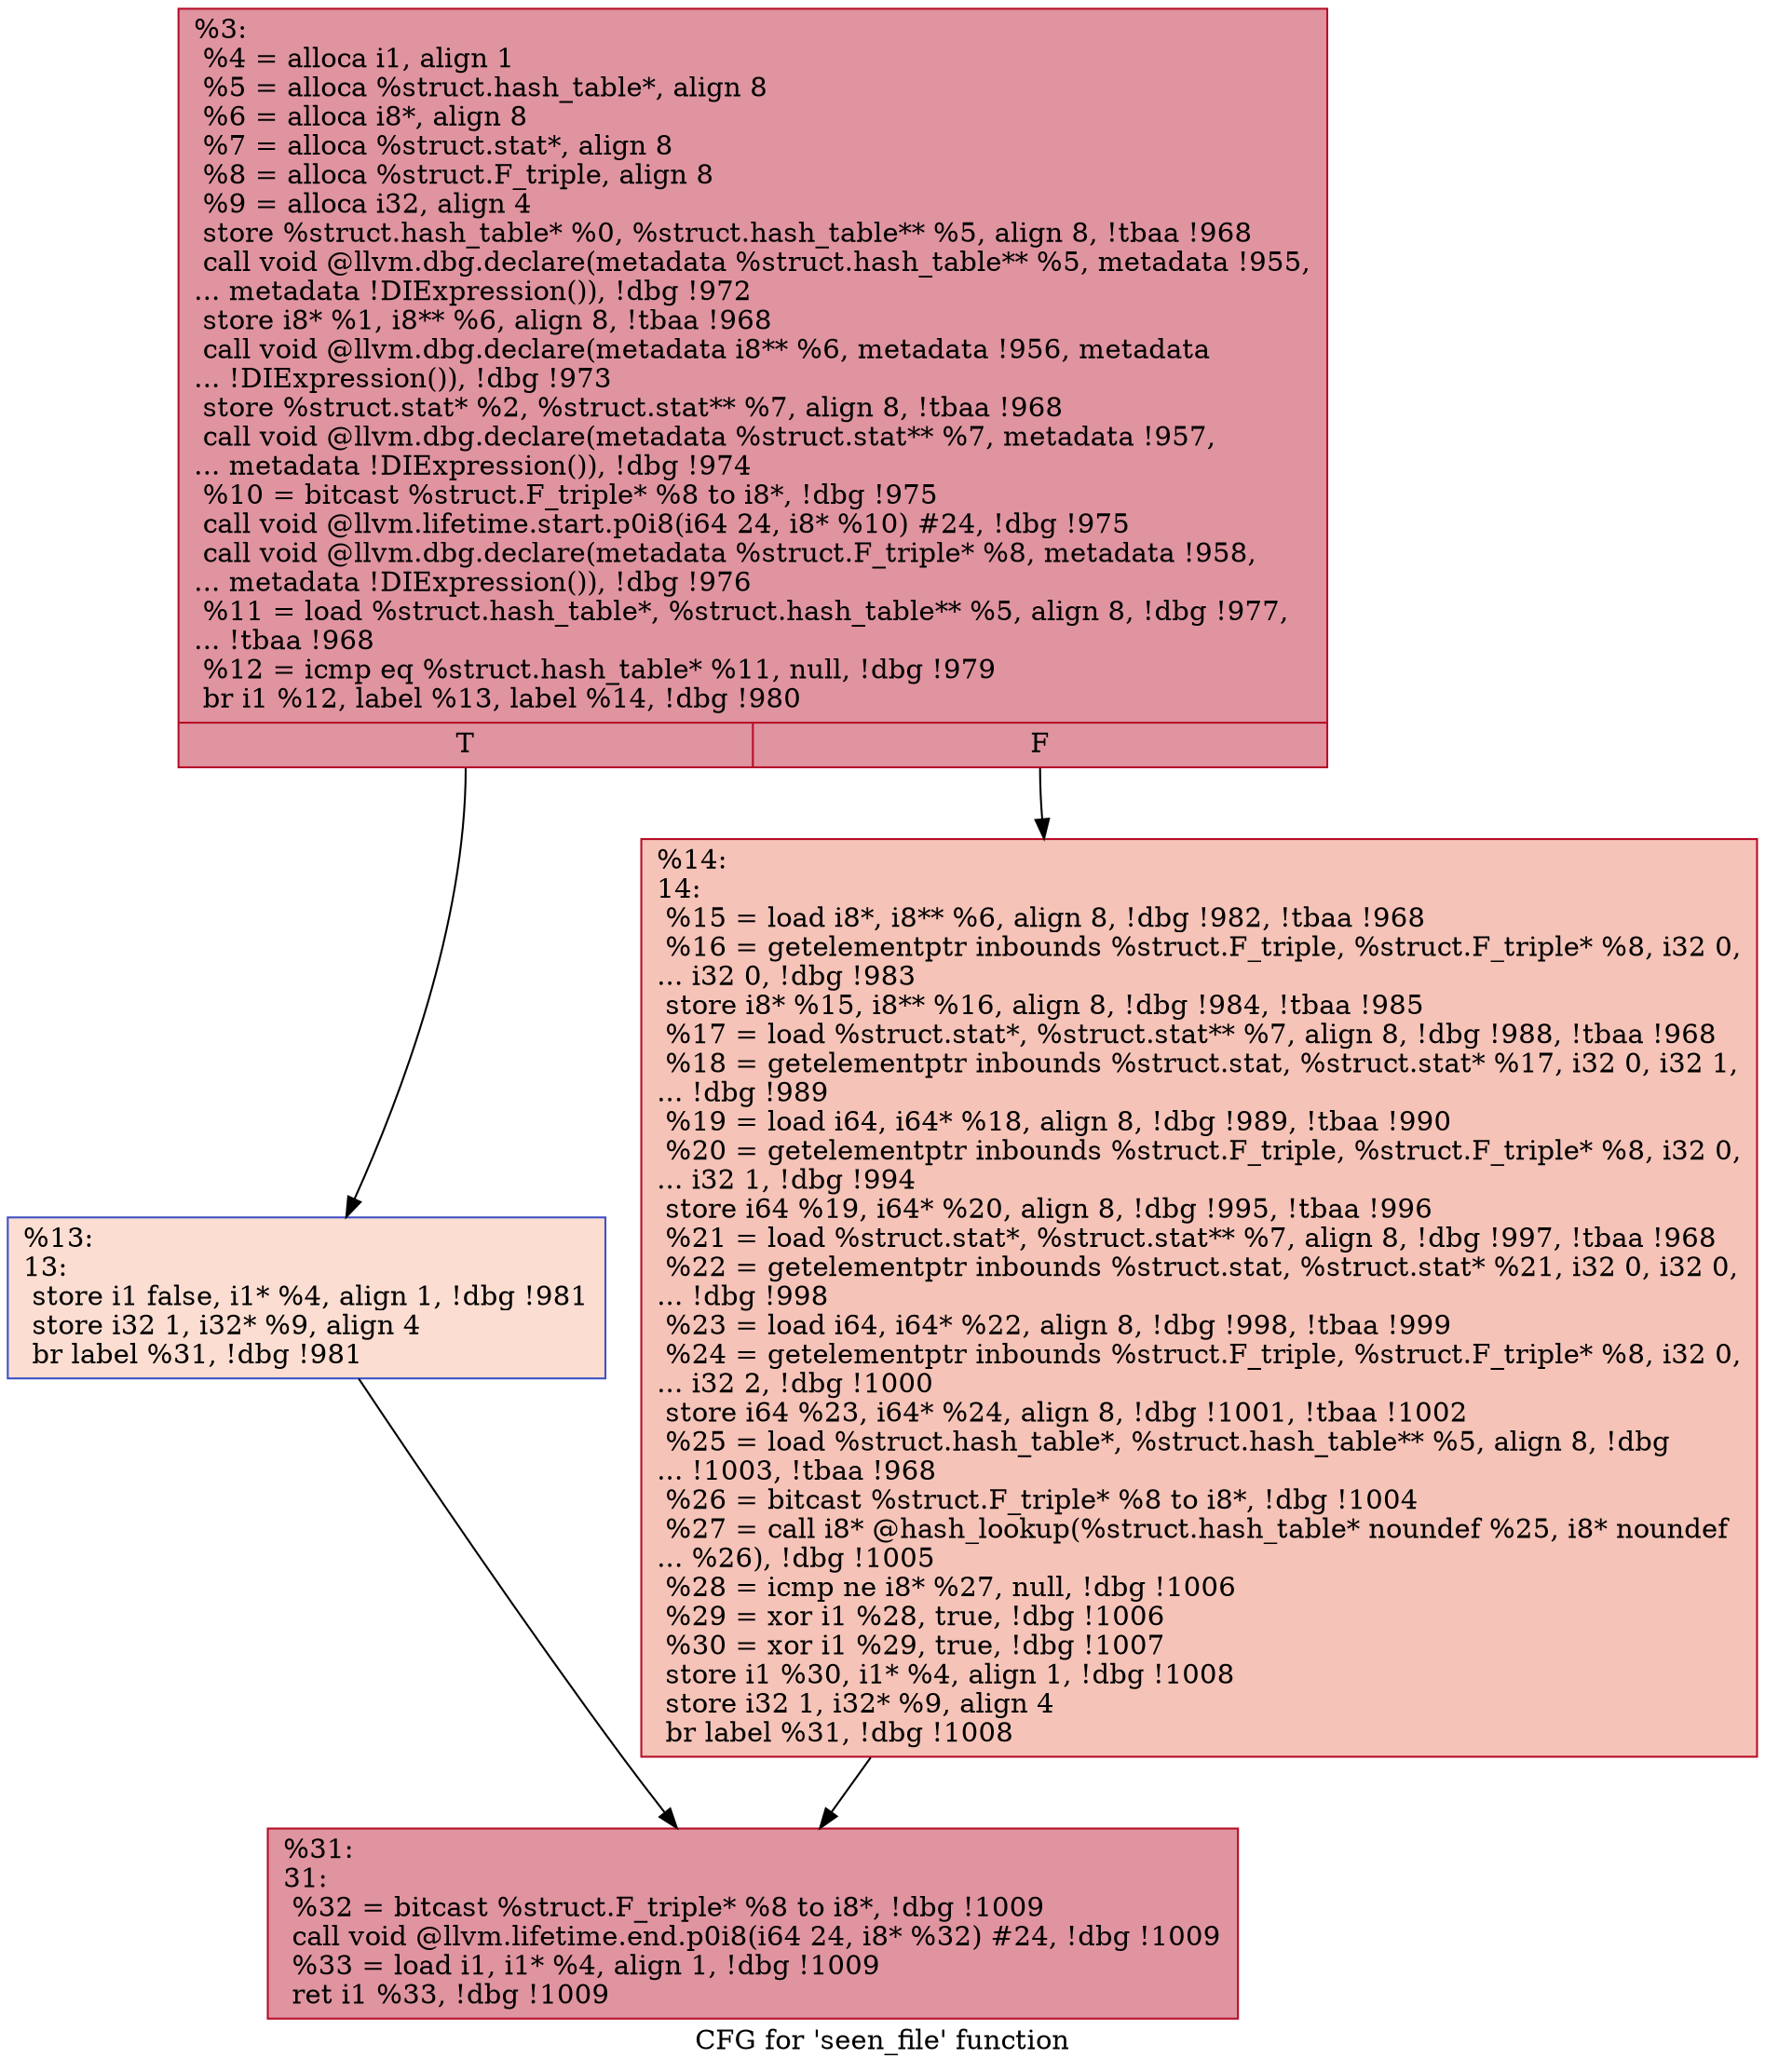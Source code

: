digraph "CFG for 'seen_file' function" {
	label="CFG for 'seen_file' function";

	Node0xc03980 [shape=record,color="#b70d28ff", style=filled, fillcolor="#b70d2870",label="{%3:\l  %4 = alloca i1, align 1\l  %5 = alloca %struct.hash_table*, align 8\l  %6 = alloca i8*, align 8\l  %7 = alloca %struct.stat*, align 8\l  %8 = alloca %struct.F_triple, align 8\l  %9 = alloca i32, align 4\l  store %struct.hash_table* %0, %struct.hash_table** %5, align 8, !tbaa !968\l  call void @llvm.dbg.declare(metadata %struct.hash_table** %5, metadata !955,\l... metadata !DIExpression()), !dbg !972\l  store i8* %1, i8** %6, align 8, !tbaa !968\l  call void @llvm.dbg.declare(metadata i8** %6, metadata !956, metadata\l... !DIExpression()), !dbg !973\l  store %struct.stat* %2, %struct.stat** %7, align 8, !tbaa !968\l  call void @llvm.dbg.declare(metadata %struct.stat** %7, metadata !957,\l... metadata !DIExpression()), !dbg !974\l  %10 = bitcast %struct.F_triple* %8 to i8*, !dbg !975\l  call void @llvm.lifetime.start.p0i8(i64 24, i8* %10) #24, !dbg !975\l  call void @llvm.dbg.declare(metadata %struct.F_triple* %8, metadata !958,\l... metadata !DIExpression()), !dbg !976\l  %11 = load %struct.hash_table*, %struct.hash_table** %5, align 8, !dbg !977,\l... !tbaa !968\l  %12 = icmp eq %struct.hash_table* %11, null, !dbg !979\l  br i1 %12, label %13, label %14, !dbg !980\l|{<s0>T|<s1>F}}"];
	Node0xc03980:s0 -> Node0xc03a00;
	Node0xc03980:s1 -> Node0xc03a50;
	Node0xc03a00 [shape=record,color="#3d50c3ff", style=filled, fillcolor="#f7b39670",label="{%13:\l13:                                               \l  store i1 false, i1* %4, align 1, !dbg !981\l  store i32 1, i32* %9, align 4\l  br label %31, !dbg !981\l}"];
	Node0xc03a00 -> Node0xc03aa0;
	Node0xc03a50 [shape=record,color="#b70d28ff", style=filled, fillcolor="#e8765c70",label="{%14:\l14:                                               \l  %15 = load i8*, i8** %6, align 8, !dbg !982, !tbaa !968\l  %16 = getelementptr inbounds %struct.F_triple, %struct.F_triple* %8, i32 0,\l... i32 0, !dbg !983\l  store i8* %15, i8** %16, align 8, !dbg !984, !tbaa !985\l  %17 = load %struct.stat*, %struct.stat** %7, align 8, !dbg !988, !tbaa !968\l  %18 = getelementptr inbounds %struct.stat, %struct.stat* %17, i32 0, i32 1,\l... !dbg !989\l  %19 = load i64, i64* %18, align 8, !dbg !989, !tbaa !990\l  %20 = getelementptr inbounds %struct.F_triple, %struct.F_triple* %8, i32 0,\l... i32 1, !dbg !994\l  store i64 %19, i64* %20, align 8, !dbg !995, !tbaa !996\l  %21 = load %struct.stat*, %struct.stat** %7, align 8, !dbg !997, !tbaa !968\l  %22 = getelementptr inbounds %struct.stat, %struct.stat* %21, i32 0, i32 0,\l... !dbg !998\l  %23 = load i64, i64* %22, align 8, !dbg !998, !tbaa !999\l  %24 = getelementptr inbounds %struct.F_triple, %struct.F_triple* %8, i32 0,\l... i32 2, !dbg !1000\l  store i64 %23, i64* %24, align 8, !dbg !1001, !tbaa !1002\l  %25 = load %struct.hash_table*, %struct.hash_table** %5, align 8, !dbg\l... !1003, !tbaa !968\l  %26 = bitcast %struct.F_triple* %8 to i8*, !dbg !1004\l  %27 = call i8* @hash_lookup(%struct.hash_table* noundef %25, i8* noundef\l... %26), !dbg !1005\l  %28 = icmp ne i8* %27, null, !dbg !1006\l  %29 = xor i1 %28, true, !dbg !1006\l  %30 = xor i1 %29, true, !dbg !1007\l  store i1 %30, i1* %4, align 1, !dbg !1008\l  store i32 1, i32* %9, align 4\l  br label %31, !dbg !1008\l}"];
	Node0xc03a50 -> Node0xc03aa0;
	Node0xc03aa0 [shape=record,color="#b70d28ff", style=filled, fillcolor="#b70d2870",label="{%31:\l31:                                               \l  %32 = bitcast %struct.F_triple* %8 to i8*, !dbg !1009\l  call void @llvm.lifetime.end.p0i8(i64 24, i8* %32) #24, !dbg !1009\l  %33 = load i1, i1* %4, align 1, !dbg !1009\l  ret i1 %33, !dbg !1009\l}"];
}

